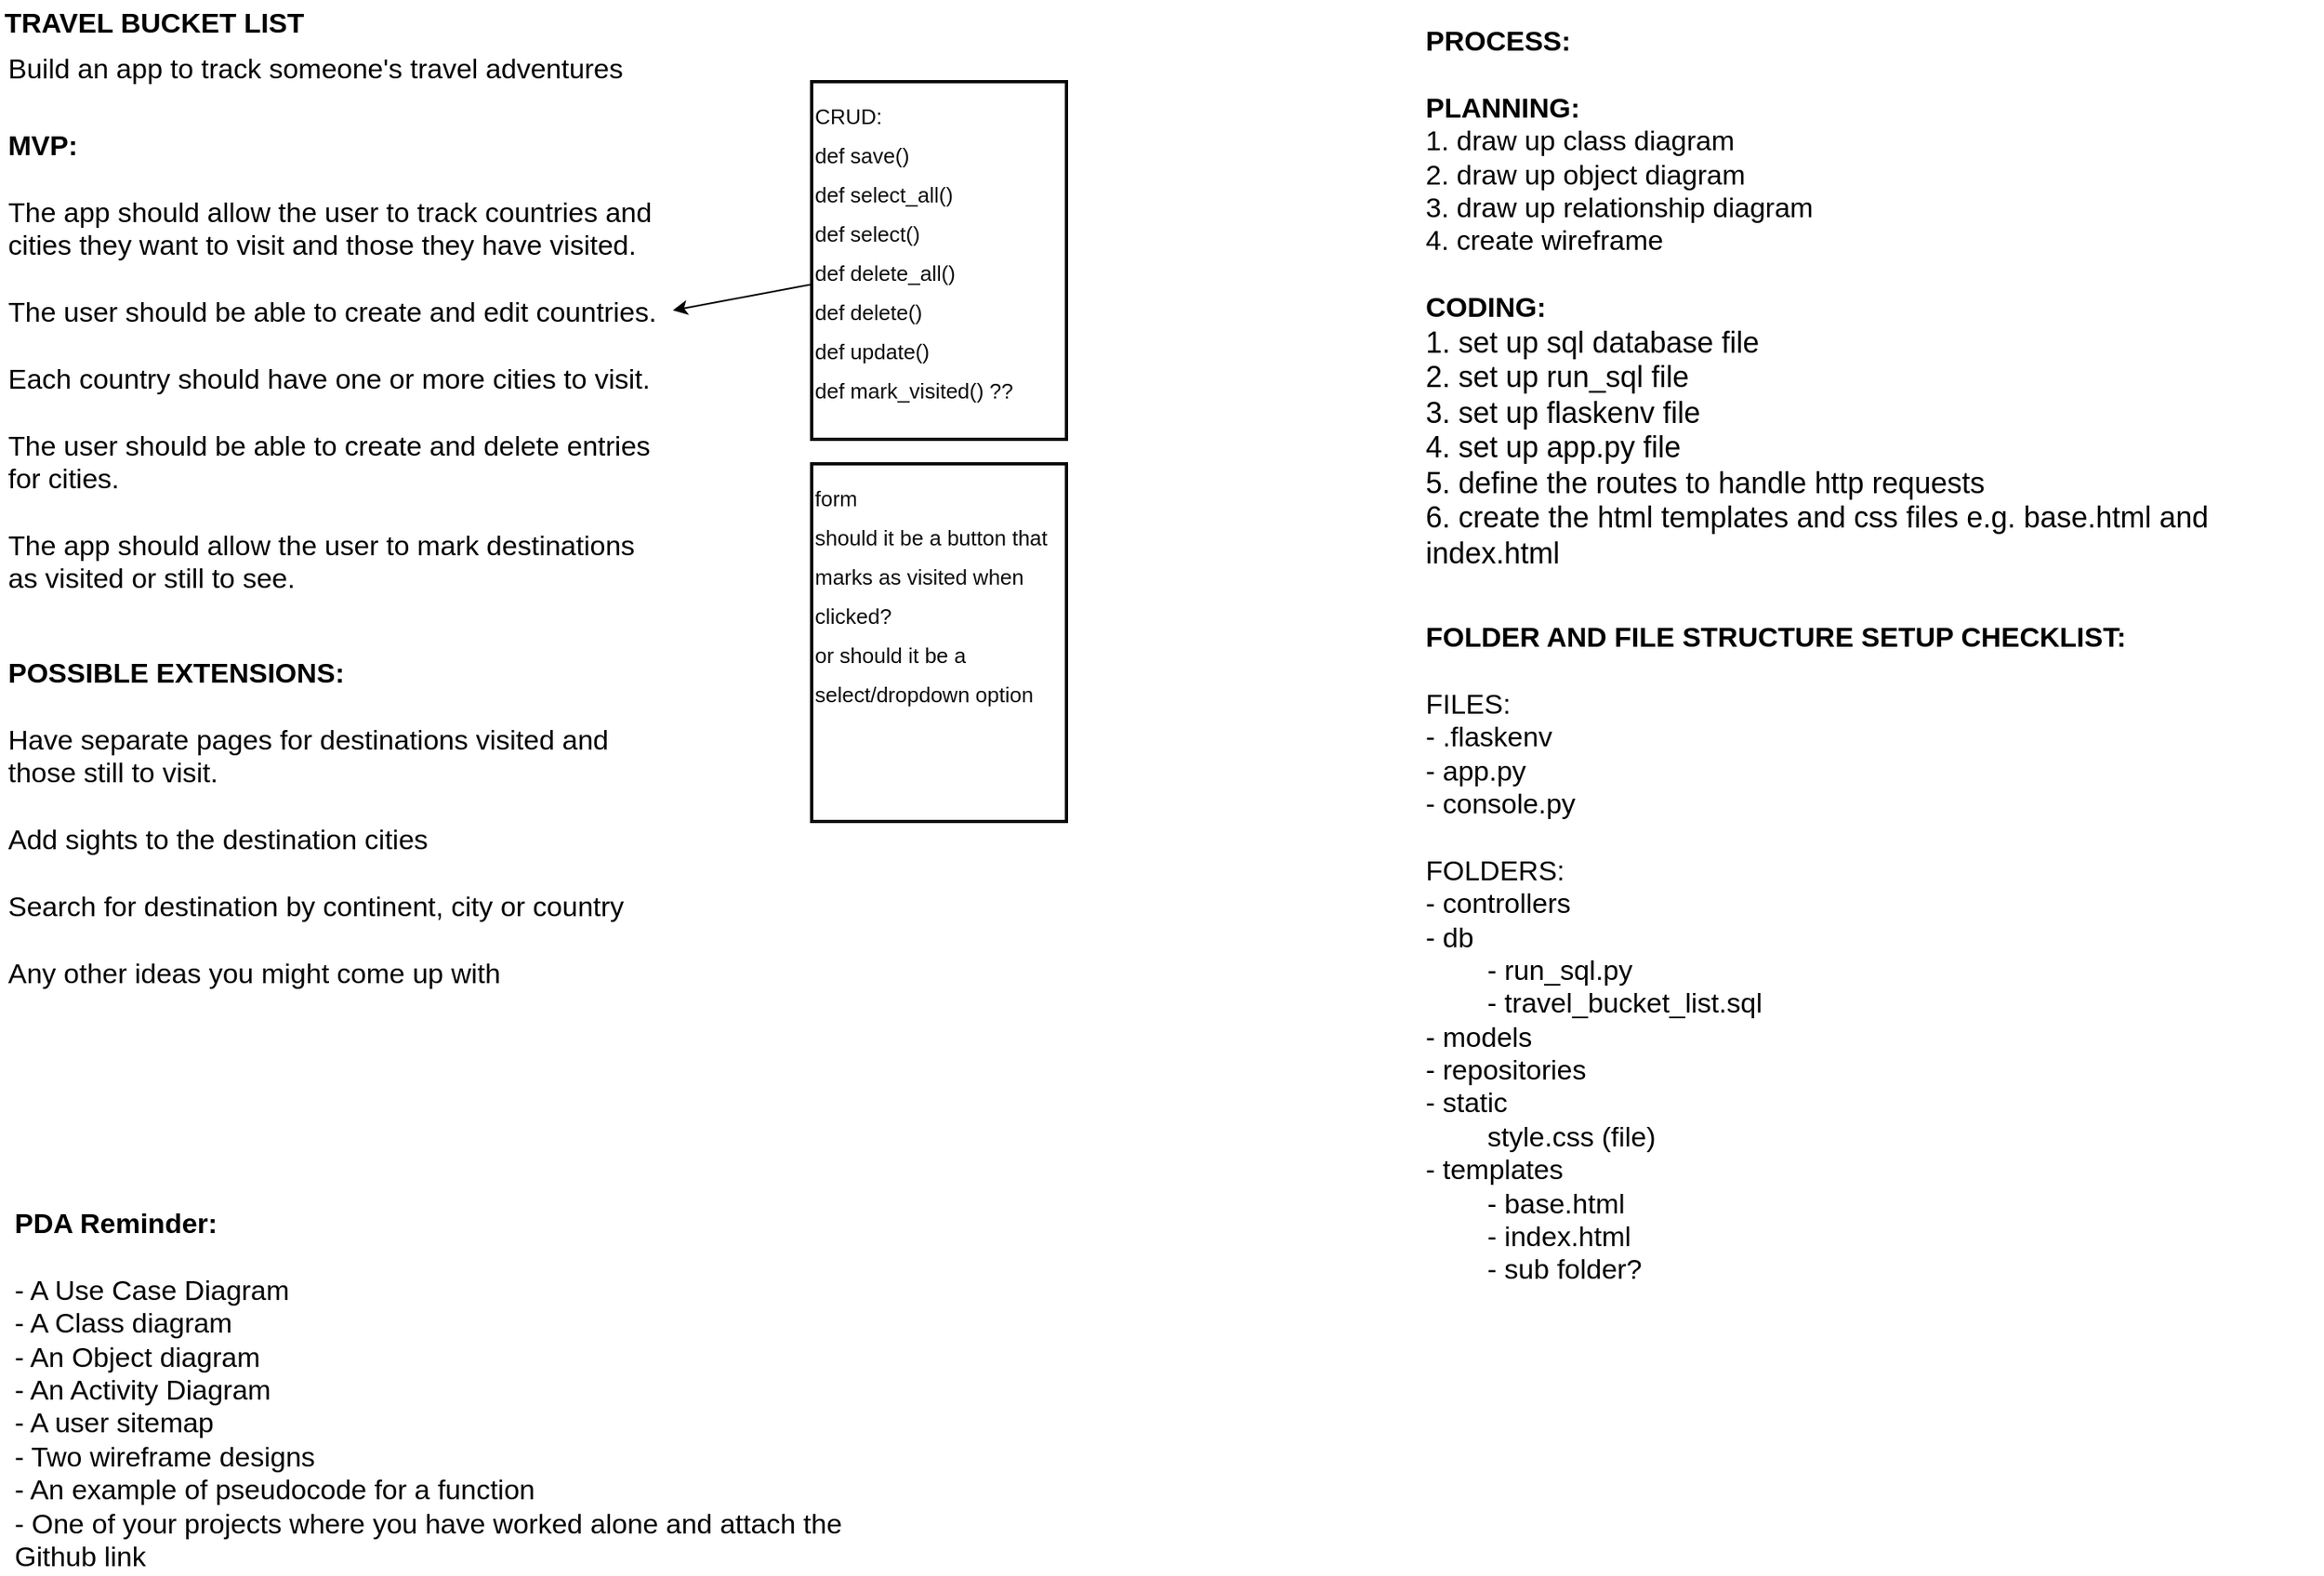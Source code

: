 <mxfile>
    <diagram id="b8t0JBQL5Mb2-qIQ98my" name="Page-1">
        <mxGraphModel dx="1724" dy="1218" grid="0" gridSize="5" guides="1" tooltips="1" connect="1" arrows="1" fold="1" page="1" pageScale="1" pageWidth="1654" pageHeight="1169" background="#FFFFFF" math="0" shadow="0">
            <root>
                <mxCell id="0"/>
                <mxCell id="1" parent="0"/>
                <mxCell id="9" value="" style="group" parent="1" vertex="1" connectable="0">
                    <mxGeometry x="19" y="15" width="419.24" height="728" as="geometry"/>
                </mxCell>
                <mxCell id="3" value="&lt;font color=&quot;#000000&quot; style=&quot;font-size: 17px;&quot;&gt;TRAVEL BUCKET LIST&lt;/font&gt;" style="text;strokeColor=none;align=center;fillColor=none;html=1;verticalAlign=middle;whiteSpace=wrap;rounded=0;fontStyle=1" parent="9" vertex="1">
                    <mxGeometry width="189.24" height="30" as="geometry"/>
                </mxCell>
                <mxCell id="4" value="Build an app to track someone's travel adventures" style="text;strokeColor=none;align=left;fillColor=none;html=1;verticalAlign=middle;whiteSpace=wrap;rounded=0;fontSize=17;fontColor=#000000;" parent="9" vertex="1">
                    <mxGeometry x="3.0" y="28" width="416.24" height="30" as="geometry"/>
                </mxCell>
                <mxCell id="5" value="&lt;b&gt;MVP:&lt;br&gt;&lt;br&gt;&lt;/b&gt;The app should allow the user to track countries and cities they want to visit and those they have visited.&lt;br&gt;&lt;br&gt;The user should be able to create and edit countries.&lt;br&gt;&lt;br&gt;Each country should have one or more cities to visit.&lt;br&gt;&lt;br&gt;The user should be able to create and delete entries for cities.&lt;br&gt;&lt;br&gt;The app should allow the user to mark destinations as visited or still to see." style="text;strokeColor=none;align=left;fillColor=none;html=1;verticalAlign=top;whiteSpace=wrap;rounded=0;fontSize=17;fontColor=#000000;" parent="9" vertex="1">
                    <mxGeometry x="3" y="73" width="403" height="332" as="geometry"/>
                </mxCell>
                <mxCell id="8" value="&lt;b&gt;POSSIBLE EXTENSIONS:&lt;/b&gt;&lt;br&gt;&lt;br&gt;Have separate pages for destinations visited and those still to visit.&lt;br&gt;&lt;br&gt;Add sights to the destination cities&lt;br&gt;&lt;br&gt;Search for destination by continent, city or country&lt;br&gt;&lt;br&gt;Any other ideas you might come up with" style="text;strokeColor=none;align=left;fillColor=none;html=1;verticalAlign=top;whiteSpace=wrap;rounded=0;fontSize=17;fontColor=#000000;" parent="9" vertex="1">
                    <mxGeometry x="3" y="396" width="403" height="332" as="geometry"/>
                </mxCell>
                <mxCell id="zgXN1dkBxFWbzwqL6gmh-9" value="&lt;b&gt;PDA Reminder:&lt;/b&gt;&lt;br&gt;&lt;br&gt;- A Use Case Diagram&amp;nbsp;&amp;nbsp;&lt;br&gt;- A Class diagram&amp;nbsp;&amp;nbsp;&lt;br&gt;- An Object diagram&amp;nbsp;&amp;nbsp;&lt;br&gt;- An Activity Diagram&lt;br&gt;- A user sitemap&lt;br&gt;- Two wireframe designs&lt;br&gt;- An example of pseudocode for a function&lt;br&gt;- One of your projects where you have worked alone and attach the Github link" style="text;whiteSpace=wrap;html=1;fontSize=17;fontColor=#000000;" parent="1" vertex="1">
                    <mxGeometry x="25.996" y="747.997" width="545" height="201" as="geometry"/>
                </mxCell>
                <mxCell id="10" value="&lt;b&gt;FOLDER AND FILE STRUCTURE SETUP CHECKLIST:&lt;/b&gt;&lt;br&gt;&lt;br&gt;FILES:&lt;br&gt;- .flaskenv&lt;br&gt;- app.py&lt;br&gt;- console.py&amp;nbsp;&lt;br&gt;&lt;br&gt;FOLDERS:&lt;br&gt;- controllers&lt;br&gt;- db&lt;br&gt;&lt;span style=&quot;white-space: pre;&quot;&gt;&#9;&lt;/span&gt;- run_sql.py&lt;br&gt;&lt;span style=&quot;white-space: pre;&quot;&gt;&#9;&lt;/span&gt;- travel_bucket_list.sql&lt;br&gt;- models&lt;br&gt;- repositories&lt;br&gt;- static&lt;br&gt;&lt;span style=&quot;white-space: pre;&quot;&gt;&#9;&lt;/span&gt;style.css (file)&lt;br&gt;- templates&lt;br&gt;&lt;span style=&quot;white-space: pre;&quot;&gt;&#9;&lt;/span&gt;- base.html&lt;br&gt;&lt;span style=&quot;white-space: pre;&quot;&gt;&#9;&lt;/span&gt;- index.html&lt;br&gt;&lt;span style=&quot;white-space: pre;&quot;&gt;&#9;&lt;/span&gt;- sub folder?" style="text;whiteSpace=wrap;html=1;fontSize=17;fontColor=#000000;" vertex="1" parent="1">
                    <mxGeometry x="890" y="389" width="551" height="417" as="geometry"/>
                </mxCell>
                <mxCell id="11" value="&lt;b&gt;PROCESS:&lt;/b&gt;&lt;br&gt;&lt;br&gt;&lt;b&gt;PLANNING:&lt;/b&gt;&lt;br&gt;1. draw up class diagram&lt;br&gt;2. draw up object diagram&lt;br&gt;3. draw up relationship diagram&lt;br&gt;4. create wireframe&lt;br&gt;&lt;br&gt;&lt;b&gt;CODING:&lt;/b&gt;&lt;br&gt;&lt;span style=&quot;background-color: initial; font-size: 18px;&quot;&gt;1. set up sql database file&lt;/span&gt;&lt;br&gt;&lt;span style=&quot;background-color: initial; font-size: 18px;&quot;&gt;2. set up run_sql file&lt;/span&gt;&lt;br&gt;&lt;span style=&quot;background-color: initial; font-size: 18px;&quot;&gt;3. set up flaskenv file&lt;/span&gt;&lt;br&gt;&lt;span style=&quot;background-color: initial; font-size: 18px;&quot;&gt;4. set up app.py file&lt;/span&gt;&lt;br&gt;&lt;span style=&quot;background-color: initial; font-size: 18px;&quot;&gt;5. define the routes to handle http requests&lt;/span&gt;&lt;br&gt;&lt;span style=&quot;background-color: initial; font-size: 18px;&quot;&gt;6. create the html templates and css files e.g. base.html and index.html&lt;/span&gt;" style="text;whiteSpace=wrap;html=1;fontSize=17;fontColor=#000000;" vertex="1" parent="1">
                    <mxGeometry x="890" y="24" width="551" height="417" as="geometry"/>
                </mxCell>
                <mxCell id="LxfKKSbLUVSgCxPCJQmF-11" value="&lt;font style=&quot;font-size: 13px;&quot;&gt;CRUD:&lt;br&gt;def save()&lt;br&gt;def select_all()&lt;br&gt;def select()&lt;br&gt;def delete_all()&lt;br&gt;def delete()&lt;br&gt;def update()&lt;br&gt;def mark_visited() ??&lt;br&gt;&lt;br&gt;&lt;/font&gt;" style="whiteSpace=wrap;html=1;strokeColor=#080808;strokeWidth=2;fontSize=20;fontColor=#0D0D0D;fillColor=#FFFFFF;gradientColor=none;align=left;verticalAlign=top;" vertex="1" parent="1">
                    <mxGeometry x="516" y="65" width="156" height="219" as="geometry"/>
                </mxCell>
                <mxCell id="LxfKKSbLUVSgCxPCJQmF-12" value="" style="edgeStyle=none;html=1;strokeColor=#030303;fontSize=20;fontColor=#0D0D0D;startArrow=classic;startFill=1;endArrow=none;endFill=0;" edge="1" parent="1" target="LxfKKSbLUVSgCxPCJQmF-11">
                    <mxGeometry relative="1" as="geometry">
                        <mxPoint x="431" y="205" as="sourcePoint"/>
                    </mxGeometry>
                </mxCell>
                <mxCell id="LxfKKSbLUVSgCxPCJQmF-13" value="&lt;font style=&quot;font-size: 13px;&quot;&gt;form&lt;br&gt;should it be a button that marks as visited when clicked?&lt;br&gt;or should it be a select/dropdown option&lt;br&gt;&lt;/font&gt;" style="whiteSpace=wrap;html=1;strokeColor=#080808;strokeWidth=2;fontSize=20;fontColor=#0D0D0D;fillColor=#FFFFFF;gradientColor=none;align=left;verticalAlign=top;" vertex="1" parent="1">
                    <mxGeometry x="516" y="299" width="156" height="219" as="geometry"/>
                </mxCell>
            </root>
        </mxGraphModel>
    </diagram>
    <diagram id="JyKVswbtpd4h1hOoIShq" name="CLASS DIAGRAM">
        <mxGraphModel dx="1384" dy="904" grid="0" gridSize="10" guides="1" tooltips="1" connect="1" arrows="1" fold="1" page="1" pageScale="1" pageWidth="827" pageHeight="583" background="#ffffff" math="0" shadow="0">
            <root>
                <mxCell id="0"/>
                <mxCell id="1" parent="0"/>
                <mxCell id="8dRY-F0jYQ1wRQPYmVx6-1" value="&lt;font color=&quot;#000000&quot; style=&quot;font-size: 17px;&quot;&gt;CLASS DIAGRAM&lt;/font&gt;" style="text;strokeColor=none;align=center;fillColor=none;html=1;verticalAlign=middle;whiteSpace=wrap;rounded=0;fontStyle=1" parent="1" vertex="1">
                    <mxGeometry x="19" y="15" width="189.24" height="30" as="geometry"/>
                </mxCell>
                <mxCell id="WOlsyPQ5HuLEzpxh9SW7-1" value="" style="group" vertex="1" connectable="0" parent="1">
                    <mxGeometry x="198" y="171" width="394.76" height="190" as="geometry"/>
                </mxCell>
                <mxCell id="gnjGk61oXQTfF7AuJJ5_-36" value="Country" style="swimlane;fontStyle=1;align=center;verticalAlign=top;childLayout=stackLayout;horizontal=1;startSize=26;horizontalStack=0;resizeParent=1;resizeParentMax=0;resizeLast=0;collapsible=1;marginBottom=0;strokeColor=#080808;strokeWidth=2;fontColor=#FFFFFF;fillColor=default;gradientColor=none;" vertex="1" parent="WOlsyPQ5HuLEzpxh9SW7-1">
                    <mxGeometry width="160" height="190" as="geometry"/>
                </mxCell>
                <mxCell id="gnjGk61oXQTfF7AuJJ5_-37" value="+ id: int" style="text;strokeColor=none;fillColor=none;align=left;verticalAlign=top;spacingLeft=4;spacingRight=4;overflow=hidden;rotatable=0;points=[[0,0.5],[1,0.5]];portConstraint=eastwest;strokeWidth=2;fontColor=#050505;" vertex="1" parent="gnjGk61oXQTfF7AuJJ5_-36">
                    <mxGeometry y="26" width="160" height="26" as="geometry"/>
                </mxCell>
                <mxCell id="gnjGk61oXQTfF7AuJJ5_-40" value="+ country_name: str" style="text;strokeColor=none;fillColor=none;align=left;verticalAlign=top;spacingLeft=4;spacingRight=4;overflow=hidden;rotatable=0;points=[[0,0.5],[1,0.5]];portConstraint=eastwest;strokeWidth=2;fontColor=#050505;" vertex="1" parent="gnjGk61oXQTfF7AuJJ5_-36">
                    <mxGeometry y="52" width="160" height="26" as="geometry"/>
                </mxCell>
                <mxCell id="gnjGk61oXQTfF7AuJJ5_-41" value="+ list_of_cities: List" style="text;strokeColor=none;fillColor=none;align=left;verticalAlign=top;spacingLeft=4;spacingRight=4;overflow=hidden;rotatable=0;points=[[0,0.5],[1,0.5]];portConstraint=eastwest;strokeWidth=2;fontColor=#050505;" vertex="1" parent="gnjGk61oXQTfF7AuJJ5_-36">
                    <mxGeometry y="78" width="160" height="26" as="geometry"/>
                </mxCell>
                <mxCell id="gnjGk61oXQTfF7AuJJ5_-38" value="" style="line;strokeWidth=1;fillColor=none;align=left;verticalAlign=middle;spacingTop=-1;spacingLeft=3;spacingRight=3;rotatable=0;labelPosition=right;points=[];portConstraint=eastwest;strokeColor=inherit;fontColor=#050505;" vertex="1" parent="gnjGk61oXQTfF7AuJJ5_-36">
                    <mxGeometry y="104" width="160" height="8" as="geometry"/>
                </mxCell>
                <mxCell id="gnjGk61oXQTfF7AuJJ5_-39" value="+ add_city(city_name): str&#10;" style="text;strokeColor=none;fillColor=none;align=left;verticalAlign=top;spacingLeft=4;spacingRight=4;overflow=hidden;rotatable=0;points=[[0,0.5],[1,0.5]];portConstraint=eastwest;strokeWidth=2;fontColor=#050505;" vertex="1" parent="gnjGk61oXQTfF7AuJJ5_-36">
                    <mxGeometry y="112" width="160" height="26" as="geometry"/>
                </mxCell>
                <mxCell id="gnjGk61oXQTfF7AuJJ5_-49" value="+ remove_city(city)" style="text;strokeColor=none;fillColor=none;align=left;verticalAlign=top;spacingLeft=4;spacingRight=4;overflow=hidden;rotatable=0;points=[[0,0.5],[1,0.5]];portConstraint=eastwest;strokeWidth=2;fontColor=#050505;" vertex="1" parent="gnjGk61oXQTfF7AuJJ5_-36">
                    <mxGeometry y="138" width="160" height="26" as="geometry"/>
                </mxCell>
                <mxCell id="adRpRmmohWVE6YcozGBp-1" value="+ mark_country_visited()" style="text;strokeColor=none;fillColor=none;align=left;verticalAlign=top;spacingLeft=4;spacingRight=4;overflow=hidden;rotatable=0;points=[[0,0.5],[1,0.5]];portConstraint=eastwest;strokeWidth=2;fontColor=#050505;" vertex="1" parent="gnjGk61oXQTfF7AuJJ5_-36">
                    <mxGeometry y="164" width="160" height="26" as="geometry"/>
                </mxCell>
                <mxCell id="gnjGk61oXQTfF7AuJJ5_-42" value="City" style="swimlane;fontStyle=1;align=center;verticalAlign=top;childLayout=stackLayout;horizontal=1;startSize=26;horizontalStack=0;resizeParent=1;resizeParentMax=0;resizeLast=0;collapsible=1;marginBottom=0;strokeColor=#080808;strokeWidth=2;fontColor=#FFFFFF;fillColor=default;gradientColor=none;" vertex="1" parent="WOlsyPQ5HuLEzpxh9SW7-1">
                    <mxGeometry x="234.76" width="160" height="164" as="geometry"/>
                </mxCell>
                <mxCell id="gnjGk61oXQTfF7AuJJ5_-43" value="+ id: int" style="text;strokeColor=none;fillColor=none;align=left;verticalAlign=top;spacingLeft=4;spacingRight=4;overflow=hidden;rotatable=0;points=[[0,0.5],[1,0.5]];portConstraint=eastwest;strokeWidth=2;fontColor=#050505;" vertex="1" parent="gnjGk61oXQTfF7AuJJ5_-42">
                    <mxGeometry y="26" width="160" height="26" as="geometry"/>
                </mxCell>
                <mxCell id="gnjGk61oXQTfF7AuJJ5_-44" value="+ city_name: str" style="text;strokeColor=none;fillColor=none;align=left;verticalAlign=top;spacingLeft=4;spacingRight=4;overflow=hidden;rotatable=0;points=[[0,0.5],[1,0.5]];portConstraint=eastwest;strokeWidth=2;fontColor=#050505;" vertex="1" parent="gnjGk61oXQTfF7AuJJ5_-42">
                    <mxGeometry y="52" width="160" height="26" as="geometry"/>
                </mxCell>
                <mxCell id="gnjGk61oXQTfF7AuJJ5_-45" value="+ visited: bool" style="text;strokeColor=none;fillColor=none;align=left;verticalAlign=top;spacingLeft=4;spacingRight=4;overflow=hidden;rotatable=0;points=[[0,0.5],[1,0.5]];portConstraint=eastwest;strokeWidth=2;fontColor=#050505;" vertex="1" parent="gnjGk61oXQTfF7AuJJ5_-42">
                    <mxGeometry y="78" width="160" height="26" as="geometry"/>
                </mxCell>
                <mxCell id="gnjGk61oXQTfF7AuJJ5_-48" value="+ country_id: int" style="text;strokeColor=none;fillColor=none;align=left;verticalAlign=top;spacingLeft=4;spacingRight=4;overflow=hidden;rotatable=0;points=[[0,0.5],[1,0.5]];portConstraint=eastwest;strokeWidth=2;fontColor=#050505;" vertex="1" parent="gnjGk61oXQTfF7AuJJ5_-42">
                    <mxGeometry y="104" width="160" height="26" as="geometry"/>
                </mxCell>
                <mxCell id="gnjGk61oXQTfF7AuJJ5_-46" value="" style="line;strokeWidth=1;fillColor=none;align=left;verticalAlign=middle;spacingTop=-1;spacingLeft=3;spacingRight=3;rotatable=0;labelPosition=right;points=[];portConstraint=eastwest;strokeColor=inherit;fontColor=#050505;" vertex="1" parent="gnjGk61oXQTfF7AuJJ5_-42">
                    <mxGeometry y="130" width="160" height="8" as="geometry"/>
                </mxCell>
                <mxCell id="gnjGk61oXQTfF7AuJJ5_-47" value="+ mark_city_visited()" style="text;strokeColor=none;fillColor=none;align=left;verticalAlign=top;spacingLeft=4;spacingRight=4;overflow=hidden;rotatable=0;points=[[0,0.5],[1,0.5]];portConstraint=eastwest;strokeWidth=2;fontColor=#050505;" vertex="1" parent="gnjGk61oXQTfF7AuJJ5_-42">
                    <mxGeometry y="138" width="160" height="26" as="geometry"/>
                </mxCell>
                <mxCell id="adRpRmmohWVE6YcozGBp-2" value="" style="edgeStyle=none;html=1;fontColor=#FFFFFF;entryX=1;entryY=0.5;entryDx=0;entryDy=0;strokeColor=#030303;exitX=0;exitY=0.5;exitDx=0;exitDy=0;" edge="1" parent="WOlsyPQ5HuLEzpxh9SW7-1" source="gnjGk61oXQTfF7AuJJ5_-48" target="gnjGk61oXQTfF7AuJJ5_-41">
                    <mxGeometry relative="1" as="geometry"/>
                </mxCell>
            </root>
        </mxGraphModel>
    </diagram>
    <diagram name="OBJECT DIAGRAM" id="aLvnGcZyHbxpmLvQ3cYu">
        <mxGraphModel dx="1384" dy="904" grid="0" gridSize="10" guides="1" tooltips="1" connect="1" arrows="1" fold="1" page="1" pageScale="1" pageWidth="827" pageHeight="583" background="#ffffff" math="0" shadow="0">
            <root>
                <mxCell id="ooJr1-3GIrrP-AAkrP6R-0"/>
                <mxCell id="ooJr1-3GIrrP-AAkrP6R-1" parent="ooJr1-3GIrrP-AAkrP6R-0"/>
                <mxCell id="ooJr1-3GIrrP-AAkrP6R-2" value="&lt;font color=&quot;#000000&quot; style=&quot;font-size: 17px;&quot;&gt;OBJECT DIAGRAM&lt;/font&gt;" style="text;strokeColor=none;align=center;fillColor=none;html=1;verticalAlign=middle;whiteSpace=wrap;rounded=0;fontStyle=1" parent="ooJr1-3GIrrP-AAkrP6R-1" vertex="1">
                    <mxGeometry x="19" y="15" width="189.24" height="30" as="geometry"/>
                </mxCell>
                <mxCell id="eYRZAkqzk_5RL370_q8t-0" value="" style="edgeStyle=none;html=1;strokeColor=#030303;fontColor=#0D0D0D;exitX=0.007;exitY=0.644;exitDx=0;exitDy=0;exitPerimeter=0;entryX=0.995;entryY=0.652;entryDx=0;entryDy=0;entryPerimeter=0;" edge="1" parent="ooJr1-3GIrrP-AAkrP6R-1" source="S58b2u-60u6NQb4Y_MVf-2" target="q39fSWTPVXmNSauRYLEk-0">
                    <mxGeometry relative="1" as="geometry">
                        <mxPoint x="386" y="224" as="targetPoint"/>
                    </mxGeometry>
                </mxCell>
                <mxCell id="S58b2u-60u6NQb4Y_MVf-2" value="&lt;p style=&quot;margin:0px;margin-top:4px;text-align:center;text-decoration:underline;&quot;&gt;&lt;b&gt;&lt;font color=&quot;#0d0d0d&quot;&gt;Tokyo:City&lt;/font&gt;&lt;/b&gt;&lt;/p&gt;&lt;hr&gt;&lt;p style=&quot;margin:0px;margin-left:8px;&quot;&gt;&lt;font color=&quot;#0d0d0d&quot;&gt;id = 1&lt;br&gt;city_name = Tokyo&lt;br&gt;visited = True&lt;/font&gt;&lt;/p&gt;&lt;p style=&quot;margin:0px;margin-left:8px;&quot;&gt;&lt;font color=&quot;#0d0d0d&quot;&gt;country_id = 1&lt;/font&gt;&lt;/p&gt;&lt;p style=&quot;margin:0px;margin-left:8px;&quot;&gt;&lt;font color=&quot;#0d0d0d&quot;&gt;&lt;br&gt;&lt;/font&gt;&lt;/p&gt;" style="verticalAlign=top;align=left;overflow=fill;fontSize=12;fontFamily=Helvetica;html=1;strokeColor=#080808;strokeWidth=2;fontColor=#FFFFFF;fillColor=#FFFFFF;gradientColor=none;" vertex="1" parent="ooJr1-3GIrrP-AAkrP6R-1">
                    <mxGeometry x="446" y="143" width="160" height="126" as="geometry"/>
                </mxCell>
                <mxCell id="q39fSWTPVXmNSauRYLEk-0" value="&lt;p style=&quot;margin:0px;margin-top:4px;text-align:center;text-decoration:underline;&quot;&gt;&lt;b&gt;&lt;font color=&quot;#0d0d0d&quot;&gt;Japan:Country&lt;/font&gt;&lt;/b&gt;&lt;/p&gt;&lt;hr&gt;&lt;p style=&quot;margin:0px;margin-left:8px;&quot;&gt;&lt;font color=&quot;#0d0d0d&quot;&gt;id = 1&lt;br&gt;country_name = Japan&lt;br&gt;visited = True&lt;/font&gt;&lt;/p&gt;&lt;p style=&quot;margin:0px;margin-left:8px;&quot;&gt;&lt;font color=&quot;#0d0d0d&quot;&gt;list_of_cities = [City(id=1),&amp;nbsp;&lt;/font&gt;&lt;/p&gt;&lt;p style=&quot;margin:0px;margin-left:8px;&quot;&gt;&lt;font color=&quot;#0d0d0d&quot;&gt;&lt;span style=&quot;white-space: pre;&quot;&gt;&#9;&lt;/span&gt;&lt;span style=&quot;white-space: pre;&quot;&gt;&#9;&lt;/span&gt;&lt;span style=&quot;white-space: pre;&quot;&gt;&#9;&lt;/span&gt;City(id=2)]&lt;/font&gt;&lt;/p&gt;&lt;p style=&quot;margin:0px;margin-left:8px;&quot;&gt;&lt;font color=&quot;#0d0d0d&quot;&gt;&lt;br&gt;&lt;/font&gt;&lt;/p&gt;" style="verticalAlign=top;align=left;overflow=fill;fontSize=12;fontFamily=Helvetica;html=1;strokeColor=#080808;strokeWidth=2;fontColor=#FFFFFF;fillColor=#FFFFFF;gradientColor=none;" vertex="1" parent="ooJr1-3GIrrP-AAkrP6R-1">
                    <mxGeometry x="201" y="211" width="189" height="126" as="geometry"/>
                </mxCell>
                <mxCell id="nfcWD_kexvznKWrhYqOc-1" value="" style="edgeStyle=none;html=1;strokeColor=#030303;fontColor=#0D0D0D;exitX=0.006;exitY=0.66;exitDx=0;exitDy=0;exitPerimeter=0;" edge="1" parent="ooJr1-3GIrrP-AAkrP6R-1" source="nfcWD_kexvznKWrhYqOc-0">
                    <mxGeometry relative="1" as="geometry">
                        <mxPoint x="444" y="369" as="sourcePoint"/>
                        <mxPoint x="389" y="301" as="targetPoint"/>
                    </mxGeometry>
                </mxCell>
                <mxCell id="nfcWD_kexvznKWrhYqOc-0" value="&lt;p style=&quot;margin:0px;margin-top:4px;text-align:center;text-decoration:underline;&quot;&gt;&lt;b&gt;&lt;font color=&quot;#0d0d0d&quot;&gt;Osaka:City&lt;/font&gt;&lt;/b&gt;&lt;/p&gt;&lt;hr&gt;&lt;p style=&quot;margin:0px;margin-left:8px;&quot;&gt;&lt;font color=&quot;#0d0d0d&quot;&gt;id = 2&lt;br&gt;city_name = Osaka&lt;br&gt;visited = True&lt;/font&gt;&lt;/p&gt;&lt;p style=&quot;margin:0px;margin-left:8px;&quot;&gt;&lt;font color=&quot;#0d0d0d&quot;&gt;country_id = 1&lt;/font&gt;&lt;/p&gt;&lt;p style=&quot;margin:0px;margin-left:8px;&quot;&gt;&lt;font color=&quot;#0d0d0d&quot;&gt;&lt;br&gt;&lt;/font&gt;&lt;/p&gt;" style="verticalAlign=top;align=left;overflow=fill;fontSize=12;fontFamily=Helvetica;html=1;strokeColor=#080808;strokeWidth=2;fontColor=#FFFFFF;fillColor=#FFFFFF;gradientColor=none;" vertex="1" parent="ooJr1-3GIrrP-AAkrP6R-1">
                    <mxGeometry x="446" y="283" width="160" height="126" as="geometry"/>
                </mxCell>
            </root>
        </mxGraphModel>
    </diagram>
    <diagram name="SQL DIAGRAM" id="p1k6XH662-hv0Yxo6ucJ">
        <mxGraphModel dx="1384" dy="904" grid="0" gridSize="10" guides="1" tooltips="1" connect="1" arrows="1" fold="1" page="1" pageScale="1" pageWidth="827" pageHeight="583" background="#ffffff" math="0" shadow="0">
            <root>
                <mxCell id="cOBRP7fztqVtmhEjjYHe-0"/>
                <mxCell id="cOBRP7fztqVtmhEjjYHe-1" parent="cOBRP7fztqVtmhEjjYHe-0"/>
                <mxCell id="cOBRP7fztqVtmhEjjYHe-2" value="&lt;font color=&quot;#000000&quot; style=&quot;font-size: 17px;&quot;&gt;SQL RELATIONAL DIAGRAM&lt;/font&gt;" style="text;strokeColor=none;align=center;fillColor=none;html=1;verticalAlign=middle;whiteSpace=wrap;rounded=0;fontStyle=1" vertex="1" parent="cOBRP7fztqVtmhEjjYHe-1">
                    <mxGeometry x="19" y="15" width="252" height="30" as="geometry"/>
                </mxCell>
                <mxCell id="cOBRP7fztqVtmhEjjYHe-3" value="" style="edgeStyle=none;html=1;strokeColor=#030303;fontColor=#0D0D0D;exitX=0;exitY=0.5;exitDx=0;exitDy=0;entryX=1;entryY=0.5;entryDx=0;entryDy=0;endArrow=none;endFill=0;startArrow=ERmany;startFill=0;" edge="1" parent="cOBRP7fztqVtmhEjjYHe-1" source="cOBRP7fztqVtmhEjjYHe-4" target="cOBRP7fztqVtmhEjjYHe-5">
                    <mxGeometry relative="1" as="geometry">
                        <mxPoint x="369" y="195" as="targetPoint"/>
                    </mxGeometry>
                </mxCell>
                <mxCell id="cOBRP7fztqVtmhEjjYHe-4" value="&lt;p style=&quot;margin:0px;margin-top:4px;text-align:center;text-decoration:underline;&quot;&gt;&lt;b&gt;&lt;font color=&quot;#0d0d0d&quot;&gt;City&lt;/font&gt;&lt;/b&gt;&lt;/p&gt;&lt;hr&gt;&lt;p style=&quot;margin:0px;margin-left:8px;&quot;&gt;&lt;font color=&quot;#0d0d0d&quot;&gt;id&lt;br&gt;city_name&lt;br&gt;visited&lt;/font&gt;&lt;/p&gt;&lt;p style=&quot;margin:0px;margin-left:8px;&quot;&gt;&lt;font color=&quot;#0d0d0d&quot;&gt;country_id&lt;/font&gt;&lt;/p&gt;&lt;p style=&quot;margin:0px;margin-left:8px;&quot;&gt;&lt;font color=&quot;#0d0d0d&quot;&gt;&lt;br&gt;&lt;/font&gt;&lt;/p&gt;" style="verticalAlign=top;align=left;overflow=fill;fontSize=12;fontFamily=Helvetica;html=1;strokeColor=#080808;strokeWidth=2;fontColor=#FFFFFF;fillColor=#FFFFFF;gradientColor=none;" vertex="1" parent="cOBRP7fztqVtmhEjjYHe-1">
                    <mxGeometry x="433" y="182" width="160" height="126" as="geometry"/>
                </mxCell>
                <mxCell id="cOBRP7fztqVtmhEjjYHe-5" value="&lt;p style=&quot;margin:0px;margin-top:4px;text-align:center;text-decoration:underline;&quot;&gt;&lt;b&gt;&lt;font color=&quot;#0d0d0d&quot;&gt;Country&lt;/font&gt;&lt;/b&gt;&lt;/p&gt;&lt;hr&gt;&lt;p style=&quot;margin:0px;margin-left:8px;&quot;&gt;&lt;font color=&quot;#0d0d0d&quot;&gt;id&lt;br&gt;country_name&lt;br&gt;visited&lt;/font&gt;&lt;/p&gt;&lt;p style=&quot;margin:0px;margin-left:8px;&quot;&gt;&lt;font color=&quot;#0d0d0d&quot;&gt;list_of_cities&lt;/font&gt;&lt;/p&gt;&lt;p style=&quot;margin:0px;margin-left:8px;&quot;&gt;&lt;font color=&quot;#0d0d0d&quot;&gt;&lt;br&gt;&lt;/font&gt;&lt;/p&gt;" style="verticalAlign=top;align=left;overflow=fill;fontSize=12;fontFamily=Helvetica;html=1;strokeColor=#080808;strokeWidth=2;fontColor=#FFFFFF;fillColor=#FFFFFF;gradientColor=none;" vertex="1" parent="cOBRP7fztqVtmhEjjYHe-1">
                    <mxGeometry x="184" y="182" width="189" height="126" as="geometry"/>
                </mxCell>
            </root>
        </mxGraphModel>
    </diagram>
    <diagram name="A USE CASE DIAGRAM" id="YetWMrZLj_OOQ57GJI2v">
        <mxGraphModel dx="1491" dy="974" grid="0" gridSize="10" guides="1" tooltips="1" connect="1" arrows="1" fold="1" page="1" pageScale="1" pageWidth="827" pageHeight="1169" background="#ffffff" math="0" shadow="0">
            <root>
                <mxCell id="SeAEfNAvI1aMIs39xB7k-0"/>
                <mxCell id="SeAEfNAvI1aMIs39xB7k-1" parent="SeAEfNAvI1aMIs39xB7k-0"/>
                <mxCell id="SeAEfNAvI1aMIs39xB7k-2" value="&lt;font color=&quot;#000000&quot; style=&quot;font-size: 17px;&quot;&gt;A USE CASE DIAGRAM&lt;/font&gt;" style="text;strokeColor=none;align=center;fillColor=none;html=1;verticalAlign=middle;whiteSpace=wrap;rounded=0;fontStyle=1" parent="SeAEfNAvI1aMIs39xB7k-1" vertex="1">
                    <mxGeometry x="19" y="15" width="208" height="30" as="geometry"/>
                </mxCell>
                <mxCell id="hzjoXZUbkKF0N8MTXE-i-23" value="" style="group" vertex="1" connectable="0" parent="SeAEfNAvI1aMIs39xB7k-1">
                    <mxGeometry x="179" y="162" width="436" height="713" as="geometry"/>
                </mxCell>
                <mxCell id="hzjoXZUbkKF0N8MTXE-i-4" value="" style="rounded=1;whiteSpace=wrap;html=1;strokeColor=#080808;strokeWidth=2;fontSize=13;fontColor=#0D0D0D;fillColor=#FFFFFF;gradientColor=none;movable=1;resizable=1;rotatable=1;deletable=1;editable=1;connectable=1;" vertex="1" parent="hzjoXZUbkKF0N8MTXE-i-23">
                    <mxGeometry x="144" width="292" height="713" as="geometry"/>
                </mxCell>
                <mxCell id="hzjoXZUbkKF0N8MTXE-i-1" value="Site user" style="shape=umlActor;verticalLabelPosition=bottom;verticalAlign=top;html=1;strokeColor=#080808;strokeWidth=2;fontSize=13;fontColor=#0D0D0D;fillColor=#FFFFFF;gradientColor=none;" vertex="1" parent="hzjoXZUbkKF0N8MTXE-i-23">
                    <mxGeometry y="320" width="30" height="60" as="geometry"/>
                </mxCell>
                <mxCell id="hzjoXZUbkKF0N8MTXE-i-3" value="View countries" style="ellipse;whiteSpace=wrap;html=1;strokeColor=#080808;strokeWidth=2;fontSize=13;fontColor=#0D0D0D;fillColor=#FFFFFF;gradientColor=none;" vertex="1" parent="hzjoXZUbkKF0N8MTXE-i-23">
                    <mxGeometry x="218" y="81" width="140" height="63" as="geometry"/>
                </mxCell>
                <mxCell id="hzjoXZUbkKF0N8MTXE-i-15" style="edgeStyle=none;html=1;entryX=0;entryY=0.5;entryDx=0;entryDy=0;strokeColor=#030303;fontSize=13;fontColor=#0D0D0D;startArrow=none;startFill=0;endArrow=none;endFill=0;strokeWidth=2;" edge="1" parent="hzjoXZUbkKF0N8MTXE-i-23" source="hzjoXZUbkKF0N8MTXE-i-1" target="hzjoXZUbkKF0N8MTXE-i-3">
                    <mxGeometry relative="1" as="geometry"/>
                </mxCell>
                <mxCell id="hzjoXZUbkKF0N8MTXE-i-5" value="&lt;b style=&quot;font-size: 18px;&quot;&gt;Online Travel Bucket List&lt;/b&gt;" style="text;strokeColor=none;align=center;fillColor=none;html=1;verticalAlign=middle;whiteSpace=wrap;rounded=0;strokeWidth=2;fontSize=18;fontColor=#0D0D0D;" vertex="1" parent="hzjoXZUbkKF0N8MTXE-i-23">
                    <mxGeometry x="201" y="26" width="174" height="30" as="geometry"/>
                </mxCell>
                <mxCell id="hzjoXZUbkKF0N8MTXE-i-6" value="Add country" style="ellipse;whiteSpace=wrap;html=1;strokeColor=#080808;strokeWidth=2;fontSize=13;fontColor=#0D0D0D;fillColor=#FFFFFF;gradientColor=none;" vertex="1" parent="hzjoXZUbkKF0N8MTXE-i-23">
                    <mxGeometry x="218" y="153" width="140" height="63" as="geometry"/>
                </mxCell>
                <mxCell id="hzjoXZUbkKF0N8MTXE-i-16" style="edgeStyle=none;html=1;entryX=0;entryY=0.5;entryDx=0;entryDy=0;strokeColor=#030303;strokeWidth=2;fontSize=13;fontColor=#0D0D0D;startArrow=none;startFill=0;endArrow=none;endFill=0;" edge="1" parent="hzjoXZUbkKF0N8MTXE-i-23" source="hzjoXZUbkKF0N8MTXE-i-1" target="hzjoXZUbkKF0N8MTXE-i-6">
                    <mxGeometry relative="1" as="geometry"/>
                </mxCell>
                <mxCell id="hzjoXZUbkKF0N8MTXE-i-7" value="Edit country" style="ellipse;whiteSpace=wrap;html=1;strokeColor=#080808;strokeWidth=2;fontSize=13;fontColor=#0D0D0D;fillColor=#FFFFFF;gradientColor=none;" vertex="1" parent="hzjoXZUbkKF0N8MTXE-i-23">
                    <mxGeometry x="218" y="226" width="140" height="63" as="geometry"/>
                </mxCell>
                <mxCell id="hzjoXZUbkKF0N8MTXE-i-17" style="edgeStyle=none;html=1;entryX=0;entryY=0.5;entryDx=0;entryDy=0;strokeColor=#030303;strokeWidth=2;fontSize=13;fontColor=#0D0D0D;startArrow=none;startFill=0;endArrow=none;endFill=0;" edge="1" parent="hzjoXZUbkKF0N8MTXE-i-23" source="hzjoXZUbkKF0N8MTXE-i-1" target="hzjoXZUbkKF0N8MTXE-i-7">
                    <mxGeometry relative="1" as="geometry"/>
                </mxCell>
                <mxCell id="hzjoXZUbkKF0N8MTXE-i-8" value="Delete country" style="ellipse;whiteSpace=wrap;html=1;strokeColor=#080808;strokeWidth=2;fontSize=13;fontColor=#0D0D0D;fillColor=#FFFFFF;gradientColor=none;" vertex="1" parent="hzjoXZUbkKF0N8MTXE-i-23">
                    <mxGeometry x="218" y="298" width="140" height="63" as="geometry"/>
                </mxCell>
                <mxCell id="hzjoXZUbkKF0N8MTXE-i-18" style="edgeStyle=none;html=1;entryX=0;entryY=0.5;entryDx=0;entryDy=0;strokeColor=#030303;strokeWidth=2;fontSize=13;fontColor=#0D0D0D;startArrow=none;startFill=0;endArrow=none;endFill=0;" edge="1" parent="hzjoXZUbkKF0N8MTXE-i-23" source="hzjoXZUbkKF0N8MTXE-i-1" target="hzjoXZUbkKF0N8MTXE-i-8">
                    <mxGeometry relative="1" as="geometry"/>
                </mxCell>
                <mxCell id="hzjoXZUbkKF0N8MTXE-i-9" value="Add city" style="ellipse;whiteSpace=wrap;html=1;strokeColor=#080808;strokeWidth=2;fontSize=13;fontColor=#0D0D0D;fillColor=#FFFFFF;gradientColor=none;" vertex="1" parent="hzjoXZUbkKF0N8MTXE-i-23">
                    <mxGeometry x="218" y="371" width="140" height="63" as="geometry"/>
                </mxCell>
                <mxCell id="hzjoXZUbkKF0N8MTXE-i-19" style="edgeStyle=none;html=1;entryX=0;entryY=0.5;entryDx=0;entryDy=0;strokeColor=#030303;strokeWidth=2;fontSize=13;fontColor=#0D0D0D;startArrow=none;startFill=0;endArrow=none;endFill=0;" edge="1" parent="hzjoXZUbkKF0N8MTXE-i-23" source="hzjoXZUbkKF0N8MTXE-i-1" target="hzjoXZUbkKF0N8MTXE-i-9">
                    <mxGeometry relative="1" as="geometry"/>
                </mxCell>
                <mxCell id="hzjoXZUbkKF0N8MTXE-i-10" value="Delete city" style="ellipse;whiteSpace=wrap;html=1;strokeColor=#080808;strokeWidth=2;fontSize=13;fontColor=#0D0D0D;fillColor=#FFFFFF;gradientColor=none;" vertex="1" parent="hzjoXZUbkKF0N8MTXE-i-23">
                    <mxGeometry x="218" y="443" width="140" height="63" as="geometry"/>
                </mxCell>
                <mxCell id="hzjoXZUbkKF0N8MTXE-i-20" style="edgeStyle=none;html=1;entryX=0;entryY=0.5;entryDx=0;entryDy=0;strokeColor=#030303;strokeWidth=2;fontSize=13;fontColor=#0D0D0D;startArrow=none;startFill=0;endArrow=none;endFill=0;" edge="1" parent="hzjoXZUbkKF0N8MTXE-i-23" source="hzjoXZUbkKF0N8MTXE-i-1" target="hzjoXZUbkKF0N8MTXE-i-10">
                    <mxGeometry relative="1" as="geometry"/>
                </mxCell>
                <mxCell id="hzjoXZUbkKF0N8MTXE-i-11" value="Mark as visited" style="ellipse;whiteSpace=wrap;html=1;strokeColor=#080808;strokeWidth=2;fontSize=13;fontColor=#0D0D0D;fillColor=#FFFFFF;gradientColor=none;" vertex="1" parent="hzjoXZUbkKF0N8MTXE-i-23">
                    <mxGeometry x="218" y="516" width="140" height="63" as="geometry"/>
                </mxCell>
                <mxCell id="hzjoXZUbkKF0N8MTXE-i-21" style="edgeStyle=none;html=1;entryX=0;entryY=0.5;entryDx=0;entryDy=0;strokeColor=#030303;strokeWidth=2;fontSize=13;fontColor=#0D0D0D;startArrow=none;startFill=0;endArrow=none;endFill=0;" edge="1" parent="hzjoXZUbkKF0N8MTXE-i-23" source="hzjoXZUbkKF0N8MTXE-i-1" target="hzjoXZUbkKF0N8MTXE-i-11">
                    <mxGeometry relative="1" as="geometry"/>
                </mxCell>
                <mxCell id="hzjoXZUbkKF0N8MTXE-i-12" value="Mark as unvisited" style="ellipse;whiteSpace=wrap;html=1;strokeColor=#080808;strokeWidth=2;fontSize=13;fontColor=#0D0D0D;fillColor=#FFFFFF;gradientColor=none;" vertex="1" parent="hzjoXZUbkKF0N8MTXE-i-23">
                    <mxGeometry x="218" y="588" width="140" height="63" as="geometry"/>
                </mxCell>
                <mxCell id="hzjoXZUbkKF0N8MTXE-i-22" style="edgeStyle=none;html=1;entryX=0;entryY=0.5;entryDx=0;entryDy=0;strokeColor=#030303;strokeWidth=2;fontSize=13;fontColor=#0D0D0D;startArrow=none;startFill=0;endArrow=none;endFill=0;" edge="1" parent="hzjoXZUbkKF0N8MTXE-i-23" source="hzjoXZUbkKF0N8MTXE-i-1" target="hzjoXZUbkKF0N8MTXE-i-12">
                    <mxGeometry relative="1" as="geometry"/>
                </mxCell>
            </root>
        </mxGraphModel>
    </diagram>
    <diagram name="ACTIVITY DIAGRAM" id="KWowuWGbX3mmZPgXX7Zz">
        <mxGraphModel dx="1149" dy="812" grid="0" gridSize="10" guides="1" tooltips="1" connect="1" arrows="1" fold="1" page="1" pageScale="1" pageWidth="1169" pageHeight="1654" background="#ffffff" math="0" shadow="0">
            <root>
                <mxCell id="to8ROdZEQAokKiuRpRZ3-0"/>
                <mxCell id="to8ROdZEQAokKiuRpRZ3-1" parent="to8ROdZEQAokKiuRpRZ3-0"/>
                <mxCell id="to8ROdZEQAokKiuRpRZ3-2" value="&lt;font color=&quot;#000000&quot; style=&quot;font-size: 17px;&quot;&gt;ACTIVITY DIAGRAM&lt;/font&gt;" style="text;strokeColor=none;align=center;fillColor=none;html=1;verticalAlign=middle;whiteSpace=wrap;rounded=0;fontStyle=1" parent="to8ROdZEQAokKiuRpRZ3-1" vertex="1">
                    <mxGeometry x="19" y="15" width="189.24" height="30" as="geometry"/>
                </mxCell>
                <mxCell id="aYyVjT0GMi4APaK0vRyl-0" value="" style="rounded=1;whiteSpace=wrap;html=1;strokeColor=#080808;strokeWidth=2;fontSize=18;fontColor=#0D0D0D;fillColor=#FFFFFF;gradientColor=none;" vertex="1" parent="to8ROdZEQAokKiuRpRZ3-1">
                    <mxGeometry x="1865.9" y="221" width="903" height="1219" as="geometry"/>
                </mxCell>
                <mxCell id="aYyVjT0GMi4APaK0vRyl-1" value="" style="endArrow=none;html=1;strokeColor=#030303;strokeWidth=2;fontSize=18;fontColor=#0D0D0D;exitX=-0.001;exitY=0.111;exitDx=0;exitDy=0;exitPerimeter=0;entryX=0.996;entryY=0.111;entryDx=0;entryDy=0;entryPerimeter=0;" edge="1" parent="to8ROdZEQAokKiuRpRZ3-1" source="aYyVjT0GMi4APaK0vRyl-0" target="aYyVjT0GMi4APaK0vRyl-0">
                    <mxGeometry width="50" height="50" relative="1" as="geometry">
                        <mxPoint x="2570.9" y="612" as="sourcePoint"/>
                        <mxPoint x="2620.9" y="562" as="targetPoint"/>
                    </mxGeometry>
                </mxCell>
                <mxCell id="aYyVjT0GMi4APaK0vRyl-4" value="" style="shape=image;verticalLabelPosition=bottom;labelBackgroundColor=default;verticalAlign=top;aspect=fixed;imageAspect=0;image=https://cdn-images.visual-paradigm.com/guide/uml/what-is-activity-diagram/02-basic-activity-diagram.png;" vertex="1" parent="to8ROdZEQAokKiuRpRZ3-1">
                    <mxGeometry x="1047" y="125" width="952.17" height="1093" as="geometry"/>
                </mxCell>
                <mxCell id="aYyVjT0GMi4APaK0vRyl-15" value="&lt;meta charset=&quot;utf-8&quot;&gt;&lt;b id=&quot;docs-internal-guid-fd8eb02f-7fff-dabb-9104-c6c37bfbe435&quot; style=&quot;font-weight:normal;&quot;&gt;&lt;img src=&quot;https://lh5.googleusercontent.com/l1KzVkenWz39wRlxDrnGVHxTod4Lbbe-KNuCJwAbCme7Laz6QacP6g4cgAk25pTAQIkQfzXuwO737hewUKixdGnfEkORFNu3jZM2Ai4ytcckKoneRaCXzTVaqoI6XM_1lcQsMxrJwTugV10GbKsaCWXZ=s2048&quot; height=&quot;379px;&quot; width=&quot;342px;&quot;&gt;&lt;/b&gt;" style="text;whiteSpace=wrap;html=1;fontSize=18;fontColor=#0D0D0D;" vertex="1" parent="to8ROdZEQAokKiuRpRZ3-1">
                    <mxGeometry x="517" y="61" width="367" height="390" as="geometry"/>
                </mxCell>
                <mxCell id="aYyVjT0GMi4APaK0vRyl-17" value="" style="group" vertex="1" connectable="0" parent="to8ROdZEQAokKiuRpRZ3-1">
                    <mxGeometry x="660" y="500" width="178" height="527" as="geometry"/>
                </mxCell>
                <mxCell id="aYyVjT0GMi4APaK0vRyl-7" value="Add a country" style="html=1;align=center;verticalAlign=middle;rounded=1;absoluteArcSize=1;arcSize=10;dashed=0;labelBackgroundColor=none;strokeColor=#2e1515;strokeWidth=2;fontSize=18;fontColor=#0D0D0D;fillColor=#FFFFFF;gradientColor=none;" vertex="1" parent="aYyVjT0GMi4APaK0vRyl-17">
                    <mxGeometry x="19" y="90" width="140" height="40" as="geometry"/>
                </mxCell>
                <mxCell id="aYyVjT0GMi4APaK0vRyl-8" value="Enter country name" style="html=1;align=center;verticalAlign=middle;rounded=1;absoluteArcSize=1;arcSize=10;dashed=0;labelBackgroundColor=none;strokeColor=#2e1515;strokeWidth=2;fontSize=18;fontColor=#0D0D0D;fillColor=#FFFFFF;gradientColor=none;" vertex="1" parent="aYyVjT0GMi4APaK0vRyl-17">
                    <mxGeometry y="208" width="178" height="53" as="geometry"/>
                </mxCell>
                <mxCell id="aYyVjT0GMi4APaK0vRyl-11" value="Enter cities" style="html=1;align=center;verticalAlign=middle;rounded=1;absoluteArcSize=1;arcSize=10;dashed=0;labelBackgroundColor=none;strokeColor=#2e1515;strokeWidth=2;fontSize=18;fontColor=#0D0D0D;fillColor=#FFFFFF;gradientColor=none;" vertex="1" parent="aYyVjT0GMi4APaK0vRyl-17">
                    <mxGeometry y="341" width="178" height="53" as="geometry"/>
                </mxCell>
                <mxCell id="aYyVjT0GMi4APaK0vRyl-13" value="Save country" style="html=1;align=center;verticalAlign=middle;rounded=1;absoluteArcSize=1;arcSize=10;dashed=0;labelBackgroundColor=none;strokeColor=#2e1515;strokeWidth=2;fontSize=18;fontColor=#0D0D0D;fillColor=#FFFFFF;gradientColor=none;" vertex="1" parent="aYyVjT0GMi4APaK0vRyl-17">
                    <mxGeometry y="474" width="178" height="53" as="geometry"/>
                </mxCell>
                <mxCell id="aYyVjT0GMi4APaK0vRyl-16" value="" style="group" vertex="1" connectable="0" parent="aYyVjT0GMi4APaK0vRyl-17">
                    <mxGeometry x="74" width="30" height="30" as="geometry"/>
                </mxCell>
                <mxCell id="aYyVjT0GMi4APaK0vRyl-3" value="" style="ellipse;fillColor=strokeColor;strokeColor=#080808;strokeWidth=2;fontSize=18;fontColor=#0D0D0D;" vertex="1" parent="aYyVjT0GMi4APaK0vRyl-16">
                    <mxGeometry width="30" height="30" as="geometry"/>
                </mxCell>
                <mxCell id="aYyVjT0GMi4APaK0vRyl-6" value="" style="edgeStyle=none;html=1;strokeColor=#030303;strokeWidth=2;fontSize=18;fontColor=#0D0D0D;startArrow=none;startFill=0;endArrow=classicThin;endFill=1;entryX=0.5;entryY=0;entryDx=0;entryDy=0;" edge="1" parent="aYyVjT0GMi4APaK0vRyl-17" source="aYyVjT0GMi4APaK0vRyl-3" target="aYyVjT0GMi4APaK0vRyl-7">
                    <mxGeometry relative="1" as="geometry">
                        <mxPoint x="-229" y="-59" as="targetPoint"/>
                    </mxGeometry>
                </mxCell>
                <mxCell id="aYyVjT0GMi4APaK0vRyl-9" value="" style="edgeStyle=none;html=1;strokeColor=#030303;strokeWidth=2;fontSize=18;fontColor=#0D0D0D;startArrow=none;startFill=0;endArrow=classicThin;endFill=1;" edge="1" parent="aYyVjT0GMi4APaK0vRyl-17" source="aYyVjT0GMi4APaK0vRyl-7" target="aYyVjT0GMi4APaK0vRyl-8">
                    <mxGeometry relative="1" as="geometry"/>
                </mxCell>
                <mxCell id="aYyVjT0GMi4APaK0vRyl-12" value="" style="edgeStyle=none;html=1;strokeColor=#030303;strokeWidth=2;fontSize=18;fontColor=#0D0D0D;startArrow=none;startFill=0;endArrow=classicThin;endFill=1;" edge="1" parent="aYyVjT0GMi4APaK0vRyl-17" source="aYyVjT0GMi4APaK0vRyl-8" target="aYyVjT0GMi4APaK0vRyl-11">
                    <mxGeometry relative="1" as="geometry"/>
                </mxCell>
                <mxCell id="aYyVjT0GMi4APaK0vRyl-14" value="" style="edgeStyle=none;html=1;strokeColor=#030303;strokeWidth=2;fontSize=18;fontColor=#0D0D0D;startArrow=none;startFill=0;endArrow=classicThin;endFill=1;" edge="1" parent="aYyVjT0GMi4APaK0vRyl-17" source="aYyVjT0GMi4APaK0vRyl-11" target="aYyVjT0GMi4APaK0vRyl-13">
                    <mxGeometry relative="1" as="geometry"/>
                </mxCell>
                <mxCell id="aYyVjT0GMi4APaK0vRyl-19" value="" style="ellipse;fillColor=strokeColor;strokeColor=#080808;strokeWidth=2;fontSize=18;fontColor=#0D0D0D;" vertex="1" parent="to8ROdZEQAokKiuRpRZ3-1">
                    <mxGeometry x="203" y="115" width="30" height="30" as="geometry"/>
                </mxCell>
                <mxCell id="aYyVjT0GMi4APaK0vRyl-20" value="user visits website&lt;br&gt;they click the button on homepage that leads them to the dashboard&lt;br&gt;if empty they can add a country&amp;nbsp;&lt;br&gt;they have options:&lt;br&gt;&lt;span style=&quot;white-space: pre;&quot;&gt;&#9;&lt;/span&gt;they can view&lt;br&gt;&lt;span style=&quot;white-space: pre;&quot;&gt;&#9;&lt;/span&gt;they can click to view single country&lt;br&gt;&lt;span style=&quot;white-space: pre;&quot;&gt;&#9;&lt;/span&gt;they can click to ad" style="text;strokeColor=none;align=left;fillColor=none;html=1;verticalAlign=top;whiteSpace=wrap;rounded=0;labelBackgroundColor=none;strokeWidth=2;fontSize=18;fontColor=#0D0D0D;" vertex="1" parent="to8ROdZEQAokKiuRpRZ3-1">
                    <mxGeometry x="161.57" y="283" width="346.43" height="385" as="geometry"/>
                </mxCell>
            </root>
        </mxGraphModel>
    </diagram>
    <diagram name="USER SITEMAP" id="jcizPjBCz7A-Jzzq899y">
        <mxGraphModel dx="1158" dy="633" grid="0" gridSize="10" guides="1" tooltips="1" connect="1" arrows="1" fold="1" page="1" pageScale="1" pageWidth="1654" pageHeight="1169" background="#ffffff" math="0" shadow="0">
            <root>
                <mxCell id="UabO_HS7i-46CFVheEcG-0"/>
                <mxCell id="UabO_HS7i-46CFVheEcG-1" parent="UabO_HS7i-46CFVheEcG-0"/>
                <mxCell id="UabO_HS7i-46CFVheEcG-2" value="&lt;font color=&quot;#000000&quot; style=&quot;font-size: 17px;&quot;&gt;USER SITEMAP&lt;/font&gt;" style="text;strokeColor=none;align=center;fillColor=none;html=1;verticalAlign=middle;whiteSpace=wrap;rounded=0;fontStyle=1" parent="UabO_HS7i-46CFVheEcG-1" vertex="1">
                    <mxGeometry x="19" y="15" width="189.24" height="30" as="geometry"/>
                </mxCell>
            </root>
        </mxGraphModel>
    </diagram>
    <diagram id="AR0kuzqy9taHjbfvfNEw" name="USER NEEDS">
        <mxGraphModel dx="2105" dy="1151" grid="0" gridSize="10" guides="1" tooltips="1" connect="1" arrows="1" fold="1" page="1" pageScale="1" pageWidth="1169" pageHeight="827" background="#ffffff" math="0" shadow="0">
            <root>
                <mxCell id="0"/>
                <mxCell id="1" parent="0"/>
                <mxCell id="XWsjtl-WhHT1egKezB53-10" value="" style="shape=table;startSize=0;container=1;collapsible=0;childLayout=tableLayout;strokeColor=#080808;strokeWidth=2;fontColor=#0D0D0D;fillColor=#FFFFFF;gradientColor=none;" vertex="1" parent="1">
                    <mxGeometry x="81" y="109" width="996" height="589.308" as="geometry"/>
                </mxCell>
                <mxCell id="XWsjtl-WhHT1egKezB53-11" value="" style="shape=tableRow;horizontal=0;startSize=0;swimlaneHead=0;swimlaneBody=0;top=0;left=0;bottom=0;right=0;collapsible=0;dropTarget=0;fillColor=none;points=[[0,0.5],[1,0.5]];portConstraint=eastwest;strokeColor=#080808;strokeWidth=2;fontColor=#0D0D0D;" vertex="1" parent="XWsjtl-WhHT1egKezB53-10">
                    <mxGeometry width="996" height="106" as="geometry"/>
                </mxCell>
                <mxCell id="XWsjtl-WhHT1egKezB53-12" value="&lt;font size=&quot;1&quot; style=&quot;&quot;&gt;&lt;b style=&quot;font-size: 28px;&quot;&gt;As a...&lt;/b&gt;&lt;/font&gt;" style="shape=partialRectangle;html=1;whiteSpace=wrap;connectable=0;overflow=hidden;fillColor=none;top=0;left=0;bottom=0;right=0;pointerEvents=1;strokeColor=#080808;strokeWidth=2;fontColor=#0D0D0D;" vertex="1" parent="XWsjtl-WhHT1egKezB53-11">
                    <mxGeometry width="331" height="106" as="geometry">
                        <mxRectangle width="331" height="106" as="alternateBounds"/>
                    </mxGeometry>
                </mxCell>
                <mxCell id="XWsjtl-WhHT1egKezB53-13" value="&lt;b style=&quot;font-size: 28px;&quot;&gt;I want to...&lt;/b&gt;" style="shape=partialRectangle;html=1;whiteSpace=wrap;connectable=0;overflow=hidden;fillColor=none;top=0;left=0;bottom=0;right=0;pointerEvents=1;strokeColor=#080808;strokeWidth=2;fontColor=#0D0D0D;" vertex="1" parent="XWsjtl-WhHT1egKezB53-11">
                    <mxGeometry x="331" width="334" height="106" as="geometry">
                        <mxRectangle width="334" height="106" as="alternateBounds"/>
                    </mxGeometry>
                </mxCell>
                <mxCell id="XWsjtl-WhHT1egKezB53-14" value="&lt;b style=&quot;font-size: 28px;&quot;&gt;So that...&lt;/b&gt;" style="shape=partialRectangle;html=1;whiteSpace=wrap;connectable=0;overflow=hidden;fillColor=none;top=0;left=0;bottom=0;right=0;pointerEvents=1;strokeColor=#080808;strokeWidth=2;fontColor=#0D0D0D;" vertex="1" parent="XWsjtl-WhHT1egKezB53-11">
                    <mxGeometry x="665" width="331" height="106" as="geometry">
                        <mxRectangle width="331" height="106" as="alternateBounds"/>
                    </mxGeometry>
                </mxCell>
                <mxCell id="XWsjtl-WhHT1egKezB53-19" style="shape=tableRow;horizontal=0;startSize=0;swimlaneHead=0;swimlaneBody=0;top=0;left=0;bottom=0;right=0;collapsible=0;dropTarget=0;fillColor=none;points=[[0,0.5],[1,0.5]];portConstraint=eastwest;strokeColor=#080808;strokeWidth=2;fontColor=#0D0D0D;" vertex="1" parent="XWsjtl-WhHT1egKezB53-10">
                    <mxGeometry y="106" width="996" height="161" as="geometry"/>
                </mxCell>
                <mxCell id="XWsjtl-WhHT1egKezB53-20" value="&lt;span style=&quot;font-size: 20px;&quot;&gt;an on the go traveller&lt;/span&gt;" style="shape=partialRectangle;html=1;whiteSpace=wrap;connectable=0;overflow=hidden;fillColor=none;top=0;left=0;bottom=0;right=0;pointerEvents=1;strokeColor=#080808;strokeWidth=2;fontColor=#0D0D0D;" vertex="1" parent="XWsjtl-WhHT1egKezB53-19">
                    <mxGeometry width="331" height="161" as="geometry">
                        <mxRectangle width="331" height="161" as="alternateBounds"/>
                    </mxGeometry>
                </mxCell>
                <mxCell id="XWsjtl-WhHT1egKezB53-21" value="&lt;span style=&quot;font-size: 20px;&quot;&gt;be able to quickly add new countries and cities to an app&lt;/span&gt;" style="shape=partialRectangle;html=1;whiteSpace=wrap;connectable=0;overflow=hidden;fillColor=none;top=0;left=0;bottom=0;right=0;pointerEvents=1;strokeColor=#080808;strokeWidth=2;fontColor=#0D0D0D;spacingLeft=12;spacingRight=12;" vertex="1" parent="XWsjtl-WhHT1egKezB53-19">
                    <mxGeometry x="331" width="334" height="161" as="geometry">
                        <mxRectangle width="334" height="161" as="alternateBounds"/>
                    </mxGeometry>
                </mxCell>
                <mxCell id="XWsjtl-WhHT1egKezB53-22" value="&lt;span style=&quot;font-size: 20px;&quot;&gt;I can easily keep track of all the places that I want to visit&lt;/span&gt;" style="shape=partialRectangle;html=1;whiteSpace=wrap;connectable=0;overflow=hidden;fillColor=none;top=0;left=0;bottom=0;right=0;pointerEvents=1;strokeColor=#080808;strokeWidth=2;fontColor=#0D0D0D;" vertex="1" parent="XWsjtl-WhHT1egKezB53-19">
                    <mxGeometry x="665" width="331" height="161" as="geometry">
                        <mxRectangle width="331" height="161" as="alternateBounds"/>
                    </mxGeometry>
                </mxCell>
                <mxCell id="XWsjtl-WhHT1egKezB53-27" style="shape=tableRow;horizontal=0;startSize=0;swimlaneHead=0;swimlaneBody=0;top=0;left=0;bottom=0;right=0;collapsible=0;dropTarget=0;fillColor=none;points=[[0,0.5],[1,0.5]];portConstraint=eastwest;strokeColor=#080808;strokeWidth=2;fontColor=#0D0D0D;" vertex="1" parent="XWsjtl-WhHT1egKezB53-10">
                    <mxGeometry y="267" width="996" height="161" as="geometry"/>
                </mxCell>
                <mxCell id="XWsjtl-WhHT1egKezB53-28" value="&lt;span style=&quot;font-size: 20px;&quot;&gt;an on the go traveller&lt;/span&gt;" style="shape=partialRectangle;html=1;whiteSpace=wrap;connectable=0;overflow=hidden;fillColor=none;top=0;left=0;bottom=0;right=0;pointerEvents=1;strokeColor=#080808;strokeWidth=2;fontColor=#0D0D0D;" vertex="1" parent="XWsjtl-WhHT1egKezB53-27">
                    <mxGeometry width="331" height="161" as="geometry">
                        <mxRectangle width="331" height="161" as="alternateBounds"/>
                    </mxGeometry>
                </mxCell>
                <mxCell id="XWsjtl-WhHT1egKezB53-29" value="&lt;span style=&quot;font-size: 20px;&quot;&gt;be able to view all the places that I want to visit in one page&amp;nbsp;&lt;/span&gt;" style="shape=partialRectangle;html=1;whiteSpace=wrap;connectable=0;overflow=hidden;fillColor=none;top=0;left=0;bottom=0;right=0;pointerEvents=1;strokeColor=#080808;strokeWidth=2;fontColor=#0D0D0D;spacingLeft=12;spacingRight=12;" vertex="1" parent="XWsjtl-WhHT1egKezB53-27">
                    <mxGeometry x="331" width="334" height="161" as="geometry">
                        <mxRectangle width="334" height="161" as="alternateBounds"/>
                    </mxGeometry>
                </mxCell>
                <mxCell id="XWsjtl-WhHT1egKezB53-30" value="&lt;span style=&quot;font-size: 20px;&quot;&gt;it's easy to see at a glance all the places that i want to visit&lt;/span&gt;" style="shape=partialRectangle;html=1;whiteSpace=wrap;connectable=0;overflow=hidden;fillColor=none;top=0;left=0;bottom=0;right=0;pointerEvents=1;strokeColor=#080808;strokeWidth=2;fontColor=#0D0D0D;" vertex="1" parent="XWsjtl-WhHT1egKezB53-27">
                    <mxGeometry x="665" width="331" height="161" as="geometry">
                        <mxRectangle width="331" height="161" as="alternateBounds"/>
                    </mxGeometry>
                </mxCell>
                <mxCell id="XWsjtl-WhHT1egKezB53-31" style="shape=tableRow;horizontal=0;startSize=0;swimlaneHead=0;swimlaneBody=0;top=0;left=0;bottom=0;right=0;collapsible=0;dropTarget=0;fillColor=none;points=[[0,0.5],[1,0.5]];portConstraint=eastwest;strokeColor=#080808;strokeWidth=2;fontColor=#0D0D0D;" vertex="1" parent="XWsjtl-WhHT1egKezB53-10">
                    <mxGeometry y="428" width="996" height="161" as="geometry"/>
                </mxCell>
                <mxCell id="XWsjtl-WhHT1egKezB53-32" value="&lt;span style=&quot;font-size: 20px;&quot;&gt;an on the go traveller&lt;/span&gt;" style="shape=partialRectangle;html=1;whiteSpace=wrap;connectable=0;overflow=hidden;fillColor=none;top=0;left=0;bottom=0;right=0;pointerEvents=1;strokeColor=#080808;strokeWidth=2;fontColor=#0D0D0D;" vertex="1" parent="XWsjtl-WhHT1egKezB53-31">
                    <mxGeometry width="331" height="161" as="geometry">
                        <mxRectangle width="331" height="161" as="alternateBounds"/>
                    </mxGeometry>
                </mxCell>
                <mxCell id="XWsjtl-WhHT1egKezB53-33" value="&lt;span style=&quot;font-size: 20px;&quot;&gt;be able to edit or remove the countries that i've added to the app&lt;/span&gt;" style="shape=partialRectangle;html=1;whiteSpace=wrap;connectable=0;overflow=hidden;fillColor=none;top=0;left=0;bottom=0;right=0;pointerEvents=1;strokeColor=#080808;strokeWidth=2;fontColor=#0D0D0D;spacingLeft=12;spacingRight=12;" vertex="1" parent="XWsjtl-WhHT1egKezB53-31">
                    <mxGeometry x="331" width="334" height="161" as="geometry">
                        <mxRectangle width="334" height="161" as="alternateBounds"/>
                    </mxGeometry>
                </mxCell>
                <mxCell id="XWsjtl-WhHT1egKezB53-34" value="&lt;span style=&quot;font-size: 20px;&quot;&gt;I can edit any mistakes that i've made e.g. spelling error or if i've changed my mind about visiting a place.&lt;/span&gt;" style="shape=partialRectangle;html=1;whiteSpace=wrap;connectable=0;overflow=hidden;fillColor=none;top=0;left=0;bottom=0;right=0;pointerEvents=1;strokeColor=#080808;strokeWidth=2;fontColor=#0D0D0D;" vertex="1" parent="XWsjtl-WhHT1egKezB53-31">
                    <mxGeometry x="665" width="331" height="161" as="geometry">
                        <mxRectangle width="331" height="161" as="alternateBounds"/>
                    </mxGeometry>
                </mxCell>
                <mxCell id="rsPoM5zaCDHI3cHAllC--1" value="&lt;font color=&quot;#000000&quot; style=&quot;font-size: 17px;&quot;&gt;USER NEEDS&lt;/font&gt;" style="text;strokeColor=none;align=center;fillColor=none;html=1;verticalAlign=middle;whiteSpace=wrap;rounded=0;fontStyle=1" vertex="1" parent="1">
                    <mxGeometry x="19" y="15" width="189.24" height="30" as="geometry"/>
                </mxCell>
            </root>
        </mxGraphModel>
    </diagram>
    <diagram id="vqdOg5Nujs3-FggjQR9K" name="Page-9">
        <mxGraphModel dx="866" dy="531" grid="1" gridSize="10" guides="1" tooltips="1" connect="1" arrows="1" fold="1" page="1" pageScale="1" pageWidth="1169" pageHeight="827" math="0" shadow="0">
            <root>
                <mxCell id="0"/>
                <mxCell id="1" parent="0"/>
            </root>
        </mxGraphModel>
    </diagram>
</mxfile>
